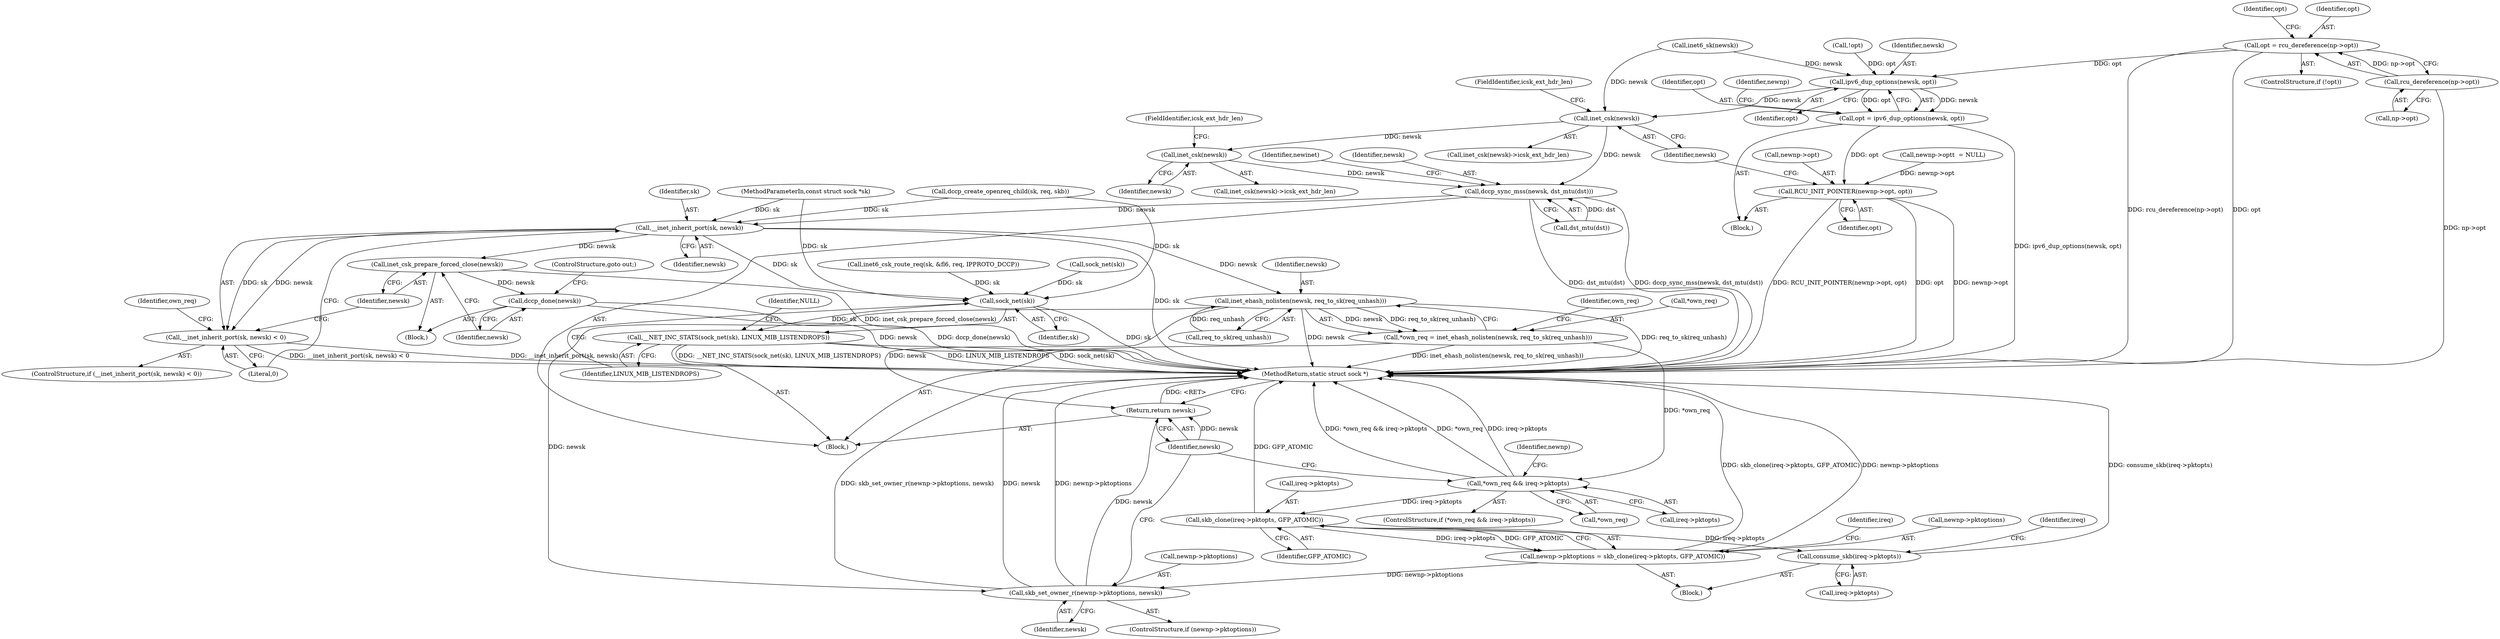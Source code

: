 digraph "0_linux_83eaddab4378db256d00d295bda6ca997cd13a52@pointer" {
"1000414" [label="(Call,opt = rcu_dereference(np->opt))"];
"1000416" [label="(Call,rcu_dereference(np->opt))"];
"1000425" [label="(Call,ipv6_dup_options(newsk, opt))"];
"1000423" [label="(Call,opt = ipv6_dup_options(newsk, opt))"];
"1000428" [label="(Call,RCU_INIT_POINTER(newnp->opt, opt))"];
"1000435" [label="(Call,inet_csk(newsk))"];
"1000443" [label="(Call,inet_csk(newsk))"];
"1000453" [label="(Call,dccp_sync_mss(newsk, dst_mtu(dst)))"];
"1000473" [label="(Call,__inet_inherit_port(sk, newsk))"];
"1000472" [label="(Call,__inet_inherit_port(sk, newsk) < 0)"];
"1000478" [label="(Call,inet_csk_prepare_forced_close(newsk))"];
"1000480" [label="(Call,dccp_done(newsk))"];
"1000486" [label="(Call,inet_ehash_nolisten(newsk, req_to_sk(req_unhash)))"];
"1000483" [label="(Call,*own_req = inet_ehash_nolisten(newsk, req_to_sk(req_unhash)))"];
"1000491" [label="(Call,*own_req && ireq->pktopts)"];
"1000502" [label="(Call,skb_clone(ireq->pktopts, GFP_ATOMIC))"];
"1000498" [label="(Call,newnp->pktoptions = skb_clone(ireq->pktopts, GFP_ATOMIC))"];
"1000520" [label="(Call,skb_set_owner_r(newnp->pktoptions, newsk))"];
"1000525" [label="(Return,return newsk;)"];
"1000507" [label="(Call,consume_skb(ireq->pktopts))"];
"1000537" [label="(Call,sock_net(sk))"];
"1000536" [label="(Call,__NET_INC_STATS(sock_net(sk), LINUX_MIB_LISTENDROPS))"];
"1000471" [label="(ControlStructure,if (__inet_inherit_port(sk, newsk) < 0))"];
"1000421" [label="(Identifier,opt)"];
"1000109" [label="(MethodParameterIn,const struct sock *sk)"];
"1000473" [label="(Call,__inet_inherit_port(sk, newsk))"];
"1000443" [label="(Call,inet_csk(newsk))"];
"1000521" [label="(Call,newnp->pktoptions)"];
"1000423" [label="(Call,opt = ipv6_dup_options(newsk, opt))"];
"1000474" [label="(Identifier,sk)"];
"1000490" [label="(ControlStructure,if (*own_req && ireq->pktopts))"];
"1000483" [label="(Call,*own_req = inet_ehash_nolisten(newsk, req_to_sk(req_unhash)))"];
"1000493" [label="(Identifier,own_req)"];
"1000526" [label="(Identifier,newsk)"];
"1000503" [label="(Call,ireq->pktopts)"];
"1000507" [label="(Call,consume_skb(ireq->pktopts))"];
"1000538" [label="(Identifier,sk)"];
"1000524" [label="(Identifier,newsk)"];
"1000412" [label="(Call,!opt)"];
"1000415" [label="(Identifier,opt)"];
"1000475" [label="(Identifier,newsk)"];
"1000513" [label="(Identifier,ireq)"];
"1000257" [label="(Call,inet6_csk_route_req(sk, &fl6, req, IPPROTO_DCCP))"];
"1000486" [label="(Call,inet_ehash_nolisten(newsk, req_to_sk(req_unhash)))"];
"1000485" [label="(Identifier,own_req)"];
"1000536" [label="(Call,__NET_INC_STATS(sock_net(sk), LINUX_MIB_LISTENDROPS))"];
"1000424" [label="(Identifier,opt)"];
"1000316" [label="(Call,inet6_sk(newsk))"];
"1000444" [label="(Identifier,newsk)"];
"1000506" [label="(Identifier,GFP_ATOMIC)"];
"1000427" [label="(Identifier,opt)"];
"1000520" [label="(Call,skb_set_owner_r(newnp->pktoptions, newsk))"];
"1000480" [label="(Call,dccp_done(newsk))"];
"1000411" [label="(ControlStructure,if (!opt))"];
"1000459" [label="(Identifier,newinet)"];
"1000539" [label="(Identifier,LINUX_MIB_LISTENDROPS)"];
"1000484" [label="(Call,*own_req)"];
"1000417" [label="(Call,np->opt)"];
"1000416" [label="(Call,rcu_dereference(np->opt))"];
"1000481" [label="(Identifier,newsk)"];
"1000482" [label="(ControlStructure,goto out;)"];
"1000509" [label="(Identifier,ireq)"];
"1000508" [label="(Call,ireq->pktopts)"];
"1000491" [label="(Call,*own_req && ireq->pktopts)"];
"1000478" [label="(Call,inet_csk_prepare_forced_close(newsk))"];
"1000492" [label="(Call,*own_req)"];
"1000499" [label="(Call,newnp->pktoptions)"];
"1000422" [label="(Block,)"];
"1000498" [label="(Call,newnp->pktoptions = skb_clone(ireq->pktopts, GFP_ATOMIC))"];
"1000477" [label="(Block,)"];
"1000455" [label="(Call,dst_mtu(dst))"];
"1000387" [label="(Call,newnp->opt\t  = NULL)"];
"1000476" [label="(Literal,0)"];
"1000488" [label="(Call,req_to_sk(req_unhash))"];
"1000541" [label="(Identifier,NULL)"];
"1000437" [label="(FieldIdentifier,icsk_ext_hdr_len)"];
"1000429" [label="(Call,newnp->opt)"];
"1000502" [label="(Call,skb_clone(ireq->pktopts, GFP_ATOMIC))"];
"1000537" [label="(Call,sock_net(sk))"];
"1000479" [label="(Identifier,newsk)"];
"1000434" [label="(Call,inet_csk(newsk)->icsk_ext_hdr_len)"];
"1000529" [label="(Call,sock_net(sk))"];
"1000500" [label="(Identifier,newnp)"];
"1000453" [label="(Call,dccp_sync_mss(newsk, dst_mtu(dst)))"];
"1000115" [label="(Block,)"];
"1000426" [label="(Identifier,newsk)"];
"1000525" [label="(Return,return newsk;)"];
"1000516" [label="(ControlStructure,if (newnp->pktoptions))"];
"1000435" [label="(Call,inet_csk(newsk))"];
"1000445" [label="(FieldIdentifier,icsk_ext_hdr_len)"];
"1000472" [label="(Call,__inet_inherit_port(sk, newsk) < 0)"];
"1000414" [label="(Call,opt = rcu_dereference(np->opt))"];
"1000442" [label="(Call,inet_csk(newsk)->icsk_ext_hdr_len)"];
"1000425" [label="(Call,ipv6_dup_options(newsk, opt))"];
"1000269" [label="(Call,dccp_create_openreq_child(sk, req, skb))"];
"1000542" [label="(MethodReturn,static struct sock *)"];
"1000454" [label="(Identifier,newsk)"];
"1000432" [label="(Identifier,opt)"];
"1000487" [label="(Identifier,newsk)"];
"1000497" [label="(Block,)"];
"1000428" [label="(Call,RCU_INIT_POINTER(newnp->opt, opt))"];
"1000436" [label="(Identifier,newsk)"];
"1000430" [label="(Identifier,newnp)"];
"1000494" [label="(Call,ireq->pktopts)"];
"1000414" -> "1000411"  [label="AST: "];
"1000414" -> "1000416"  [label="CFG: "];
"1000415" -> "1000414"  [label="AST: "];
"1000416" -> "1000414"  [label="AST: "];
"1000421" -> "1000414"  [label="CFG: "];
"1000414" -> "1000542"  [label="DDG: rcu_dereference(np->opt)"];
"1000414" -> "1000542"  [label="DDG: opt"];
"1000416" -> "1000414"  [label="DDG: np->opt"];
"1000414" -> "1000425"  [label="DDG: opt"];
"1000416" -> "1000417"  [label="CFG: "];
"1000417" -> "1000416"  [label="AST: "];
"1000416" -> "1000542"  [label="DDG: np->opt"];
"1000425" -> "1000423"  [label="AST: "];
"1000425" -> "1000427"  [label="CFG: "];
"1000426" -> "1000425"  [label="AST: "];
"1000427" -> "1000425"  [label="AST: "];
"1000423" -> "1000425"  [label="CFG: "];
"1000425" -> "1000423"  [label="DDG: newsk"];
"1000425" -> "1000423"  [label="DDG: opt"];
"1000316" -> "1000425"  [label="DDG: newsk"];
"1000412" -> "1000425"  [label="DDG: opt"];
"1000425" -> "1000435"  [label="DDG: newsk"];
"1000423" -> "1000422"  [label="AST: "];
"1000424" -> "1000423"  [label="AST: "];
"1000430" -> "1000423"  [label="CFG: "];
"1000423" -> "1000542"  [label="DDG: ipv6_dup_options(newsk, opt)"];
"1000423" -> "1000428"  [label="DDG: opt"];
"1000428" -> "1000422"  [label="AST: "];
"1000428" -> "1000432"  [label="CFG: "];
"1000429" -> "1000428"  [label="AST: "];
"1000432" -> "1000428"  [label="AST: "];
"1000436" -> "1000428"  [label="CFG: "];
"1000428" -> "1000542"  [label="DDG: RCU_INIT_POINTER(newnp->opt, opt)"];
"1000428" -> "1000542"  [label="DDG: opt"];
"1000428" -> "1000542"  [label="DDG: newnp->opt"];
"1000387" -> "1000428"  [label="DDG: newnp->opt"];
"1000435" -> "1000434"  [label="AST: "];
"1000435" -> "1000436"  [label="CFG: "];
"1000436" -> "1000435"  [label="AST: "];
"1000437" -> "1000435"  [label="CFG: "];
"1000316" -> "1000435"  [label="DDG: newsk"];
"1000435" -> "1000443"  [label="DDG: newsk"];
"1000435" -> "1000453"  [label="DDG: newsk"];
"1000443" -> "1000442"  [label="AST: "];
"1000443" -> "1000444"  [label="CFG: "];
"1000444" -> "1000443"  [label="AST: "];
"1000445" -> "1000443"  [label="CFG: "];
"1000443" -> "1000453"  [label="DDG: newsk"];
"1000453" -> "1000115"  [label="AST: "];
"1000453" -> "1000455"  [label="CFG: "];
"1000454" -> "1000453"  [label="AST: "];
"1000455" -> "1000453"  [label="AST: "];
"1000459" -> "1000453"  [label="CFG: "];
"1000453" -> "1000542"  [label="DDG: dst_mtu(dst)"];
"1000453" -> "1000542"  [label="DDG: dccp_sync_mss(newsk, dst_mtu(dst))"];
"1000455" -> "1000453"  [label="DDG: dst"];
"1000453" -> "1000473"  [label="DDG: newsk"];
"1000473" -> "1000472"  [label="AST: "];
"1000473" -> "1000475"  [label="CFG: "];
"1000474" -> "1000473"  [label="AST: "];
"1000475" -> "1000473"  [label="AST: "];
"1000476" -> "1000473"  [label="CFG: "];
"1000473" -> "1000542"  [label="DDG: sk"];
"1000473" -> "1000472"  [label="DDG: sk"];
"1000473" -> "1000472"  [label="DDG: newsk"];
"1000269" -> "1000473"  [label="DDG: sk"];
"1000109" -> "1000473"  [label="DDG: sk"];
"1000473" -> "1000478"  [label="DDG: newsk"];
"1000473" -> "1000486"  [label="DDG: newsk"];
"1000473" -> "1000537"  [label="DDG: sk"];
"1000472" -> "1000471"  [label="AST: "];
"1000472" -> "1000476"  [label="CFG: "];
"1000476" -> "1000472"  [label="AST: "];
"1000479" -> "1000472"  [label="CFG: "];
"1000485" -> "1000472"  [label="CFG: "];
"1000472" -> "1000542"  [label="DDG: __inet_inherit_port(sk, newsk) < 0"];
"1000472" -> "1000542"  [label="DDG: __inet_inherit_port(sk, newsk)"];
"1000478" -> "1000477"  [label="AST: "];
"1000478" -> "1000479"  [label="CFG: "];
"1000479" -> "1000478"  [label="AST: "];
"1000481" -> "1000478"  [label="CFG: "];
"1000478" -> "1000542"  [label="DDG: inet_csk_prepare_forced_close(newsk)"];
"1000478" -> "1000480"  [label="DDG: newsk"];
"1000480" -> "1000477"  [label="AST: "];
"1000480" -> "1000481"  [label="CFG: "];
"1000481" -> "1000480"  [label="AST: "];
"1000482" -> "1000480"  [label="CFG: "];
"1000480" -> "1000542"  [label="DDG: dccp_done(newsk)"];
"1000480" -> "1000542"  [label="DDG: newsk"];
"1000486" -> "1000483"  [label="AST: "];
"1000486" -> "1000488"  [label="CFG: "];
"1000487" -> "1000486"  [label="AST: "];
"1000488" -> "1000486"  [label="AST: "];
"1000483" -> "1000486"  [label="CFG: "];
"1000486" -> "1000542"  [label="DDG: req_to_sk(req_unhash)"];
"1000486" -> "1000542"  [label="DDG: newsk"];
"1000486" -> "1000483"  [label="DDG: newsk"];
"1000486" -> "1000483"  [label="DDG: req_to_sk(req_unhash)"];
"1000488" -> "1000486"  [label="DDG: req_unhash"];
"1000486" -> "1000520"  [label="DDG: newsk"];
"1000486" -> "1000525"  [label="DDG: newsk"];
"1000483" -> "1000115"  [label="AST: "];
"1000484" -> "1000483"  [label="AST: "];
"1000493" -> "1000483"  [label="CFG: "];
"1000483" -> "1000542"  [label="DDG: inet_ehash_nolisten(newsk, req_to_sk(req_unhash))"];
"1000483" -> "1000491"  [label="DDG: *own_req"];
"1000491" -> "1000490"  [label="AST: "];
"1000491" -> "1000492"  [label="CFG: "];
"1000491" -> "1000494"  [label="CFG: "];
"1000492" -> "1000491"  [label="AST: "];
"1000494" -> "1000491"  [label="AST: "];
"1000500" -> "1000491"  [label="CFG: "];
"1000526" -> "1000491"  [label="CFG: "];
"1000491" -> "1000542"  [label="DDG: ireq->pktopts"];
"1000491" -> "1000542"  [label="DDG: *own_req && ireq->pktopts"];
"1000491" -> "1000542"  [label="DDG: *own_req"];
"1000491" -> "1000502"  [label="DDG: ireq->pktopts"];
"1000502" -> "1000498"  [label="AST: "];
"1000502" -> "1000506"  [label="CFG: "];
"1000503" -> "1000502"  [label="AST: "];
"1000506" -> "1000502"  [label="AST: "];
"1000498" -> "1000502"  [label="CFG: "];
"1000502" -> "1000542"  [label="DDG: GFP_ATOMIC"];
"1000502" -> "1000498"  [label="DDG: ireq->pktopts"];
"1000502" -> "1000498"  [label="DDG: GFP_ATOMIC"];
"1000502" -> "1000507"  [label="DDG: ireq->pktopts"];
"1000498" -> "1000497"  [label="AST: "];
"1000499" -> "1000498"  [label="AST: "];
"1000509" -> "1000498"  [label="CFG: "];
"1000498" -> "1000542"  [label="DDG: skb_clone(ireq->pktopts, GFP_ATOMIC)"];
"1000498" -> "1000542"  [label="DDG: newnp->pktoptions"];
"1000498" -> "1000520"  [label="DDG: newnp->pktoptions"];
"1000520" -> "1000516"  [label="AST: "];
"1000520" -> "1000524"  [label="CFG: "];
"1000521" -> "1000520"  [label="AST: "];
"1000524" -> "1000520"  [label="AST: "];
"1000526" -> "1000520"  [label="CFG: "];
"1000520" -> "1000542"  [label="DDG: skb_set_owner_r(newnp->pktoptions, newsk)"];
"1000520" -> "1000542"  [label="DDG: newsk"];
"1000520" -> "1000542"  [label="DDG: newnp->pktoptions"];
"1000520" -> "1000525"  [label="DDG: newsk"];
"1000525" -> "1000115"  [label="AST: "];
"1000525" -> "1000526"  [label="CFG: "];
"1000526" -> "1000525"  [label="AST: "];
"1000542" -> "1000525"  [label="CFG: "];
"1000525" -> "1000542"  [label="DDG: <RET>"];
"1000526" -> "1000525"  [label="DDG: newsk"];
"1000507" -> "1000497"  [label="AST: "];
"1000507" -> "1000508"  [label="CFG: "];
"1000508" -> "1000507"  [label="AST: "];
"1000513" -> "1000507"  [label="CFG: "];
"1000507" -> "1000542"  [label="DDG: consume_skb(ireq->pktopts)"];
"1000537" -> "1000536"  [label="AST: "];
"1000537" -> "1000538"  [label="CFG: "];
"1000538" -> "1000537"  [label="AST: "];
"1000539" -> "1000537"  [label="CFG: "];
"1000537" -> "1000542"  [label="DDG: sk"];
"1000537" -> "1000536"  [label="DDG: sk"];
"1000257" -> "1000537"  [label="DDG: sk"];
"1000529" -> "1000537"  [label="DDG: sk"];
"1000269" -> "1000537"  [label="DDG: sk"];
"1000109" -> "1000537"  [label="DDG: sk"];
"1000536" -> "1000115"  [label="AST: "];
"1000536" -> "1000539"  [label="CFG: "];
"1000539" -> "1000536"  [label="AST: "];
"1000541" -> "1000536"  [label="CFG: "];
"1000536" -> "1000542"  [label="DDG: __NET_INC_STATS(sock_net(sk), LINUX_MIB_LISTENDROPS)"];
"1000536" -> "1000542"  [label="DDG: LINUX_MIB_LISTENDROPS"];
"1000536" -> "1000542"  [label="DDG: sock_net(sk)"];
}
